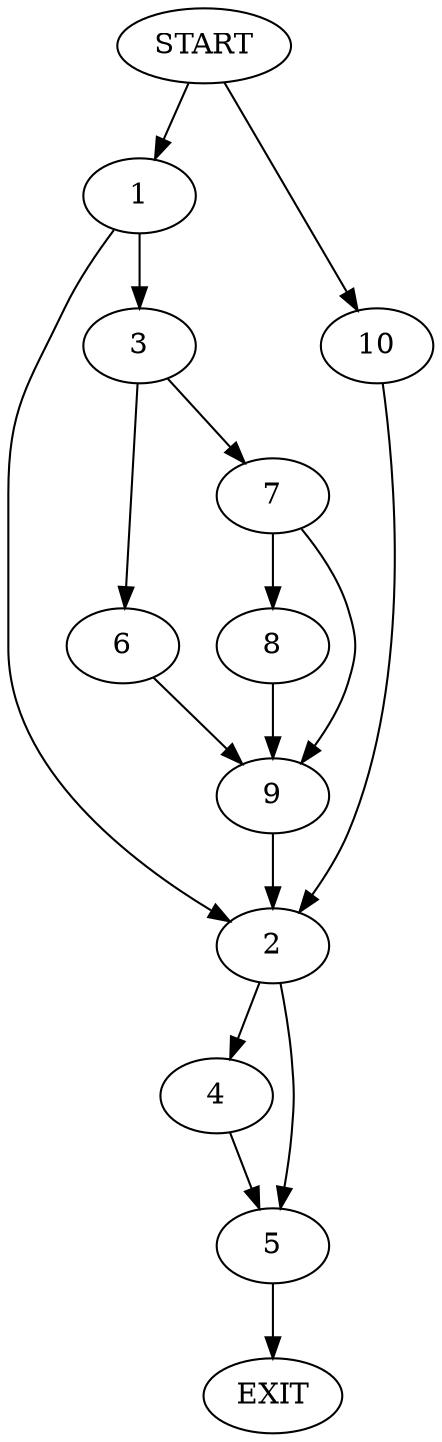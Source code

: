 digraph {
0 [label="START"]
11 [label="EXIT"]
0 -> 1
1 -> 2
1 -> 3
2 -> 4
2 -> 5
3 -> 6
3 -> 7
7 -> 8
7 -> 9
6 -> 9
9 -> 2
8 -> 9
0 -> 10
10 -> 2
5 -> 11
4 -> 5
}
